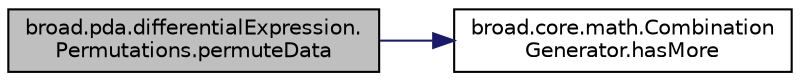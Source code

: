 digraph "broad.pda.differentialExpression.Permutations.permuteData"
{
  edge [fontname="Helvetica",fontsize="10",labelfontname="Helvetica",labelfontsize="10"];
  node [fontname="Helvetica",fontsize="10",shape=record];
  rankdir="LR";
  Node1 [label="broad.pda.differentialExpression.\lPermutations.permuteData",height=0.2,width=0.4,color="black", fillcolor="grey75", style="filled" fontcolor="black"];
  Node1 -> Node2 [color="midnightblue",fontsize="10",style="solid"];
  Node2 [label="broad.core.math.Combination\lGenerator.hasMore",height=0.2,width=0.4,color="black", fillcolor="white", style="filled",URL="$classbroad_1_1core_1_1math_1_1_combination_generator.html#a3cb0303bdea7e5cd720f7ba8ef6a2f9b"];
}
